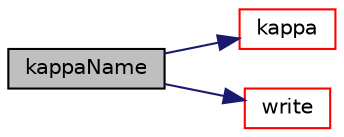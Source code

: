 digraph "kappaName"
{
  bgcolor="transparent";
  edge [fontname="Helvetica",fontsize="10",labelfontname="Helvetica",labelfontsize="10"];
  node [fontname="Helvetica",fontsize="10",shape=record];
  rankdir="LR";
  Node193 [label="kappaName",height=0.2,width=0.4,color="black", fillcolor="grey75", style="filled", fontcolor="black"];
  Node193 -> Node194 [color="midnightblue",fontsize="10",style="solid",fontname="Helvetica"];
  Node194 [label="kappa",height=0.2,width=0.4,color="red",URL="$a32005.html#adbad3ddac3d957ac2b2c8d2b91a93de6",tooltip="Given patch temperature calculate corresponding K field. "];
  Node193 -> Node376 [color="midnightblue",fontsize="10",style="solid",fontname="Helvetica"];
  Node376 [label="write",height=0.2,width=0.4,color="red",URL="$a32005.html#a293fdfec8bdfbd5c3913ab4c9f3454ff",tooltip="Write. "];
}
